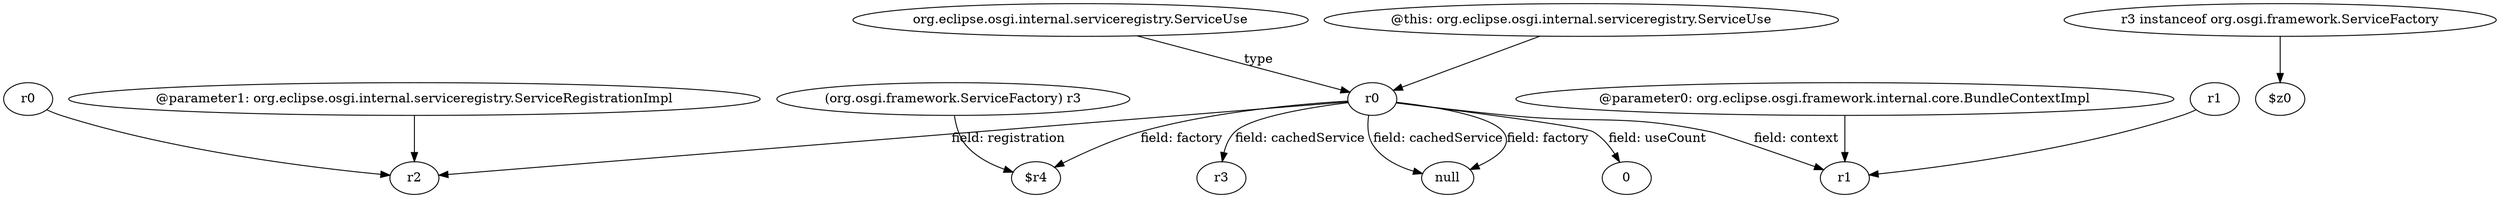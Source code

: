digraph g {
0[label="r1"]
1[label="r1"]
0->1[label=""]
2[label="r0"]
3[label="0"]
2->3[label="field: useCount"]
4[label="@parameter1: org.eclipse.osgi.internal.serviceregistry.ServiceRegistrationImpl"]
5[label="r2"]
4->5[label=""]
6[label="r3 instanceof org.osgi.framework.ServiceFactory"]
7[label="$z0"]
6->7[label=""]
2->5[label="field: registration"]
8[label="r3"]
2->8[label="field: cachedService"]
9[label="null"]
2->9[label="field: cachedService"]
2->9[label="field: factory"]
2->1[label="field: context"]
10[label="r0"]
10->5[label=""]
11[label="(org.osgi.framework.ServiceFactory) r3"]
12[label="$r4"]
11->12[label=""]
13[label="org.eclipse.osgi.internal.serviceregistry.ServiceUse"]
13->2[label="type"]
14[label="@this: org.eclipse.osgi.internal.serviceregistry.ServiceUse"]
14->2[label=""]
2->12[label="field: factory"]
15[label="@parameter0: org.eclipse.osgi.framework.internal.core.BundleContextImpl"]
15->1[label=""]
}